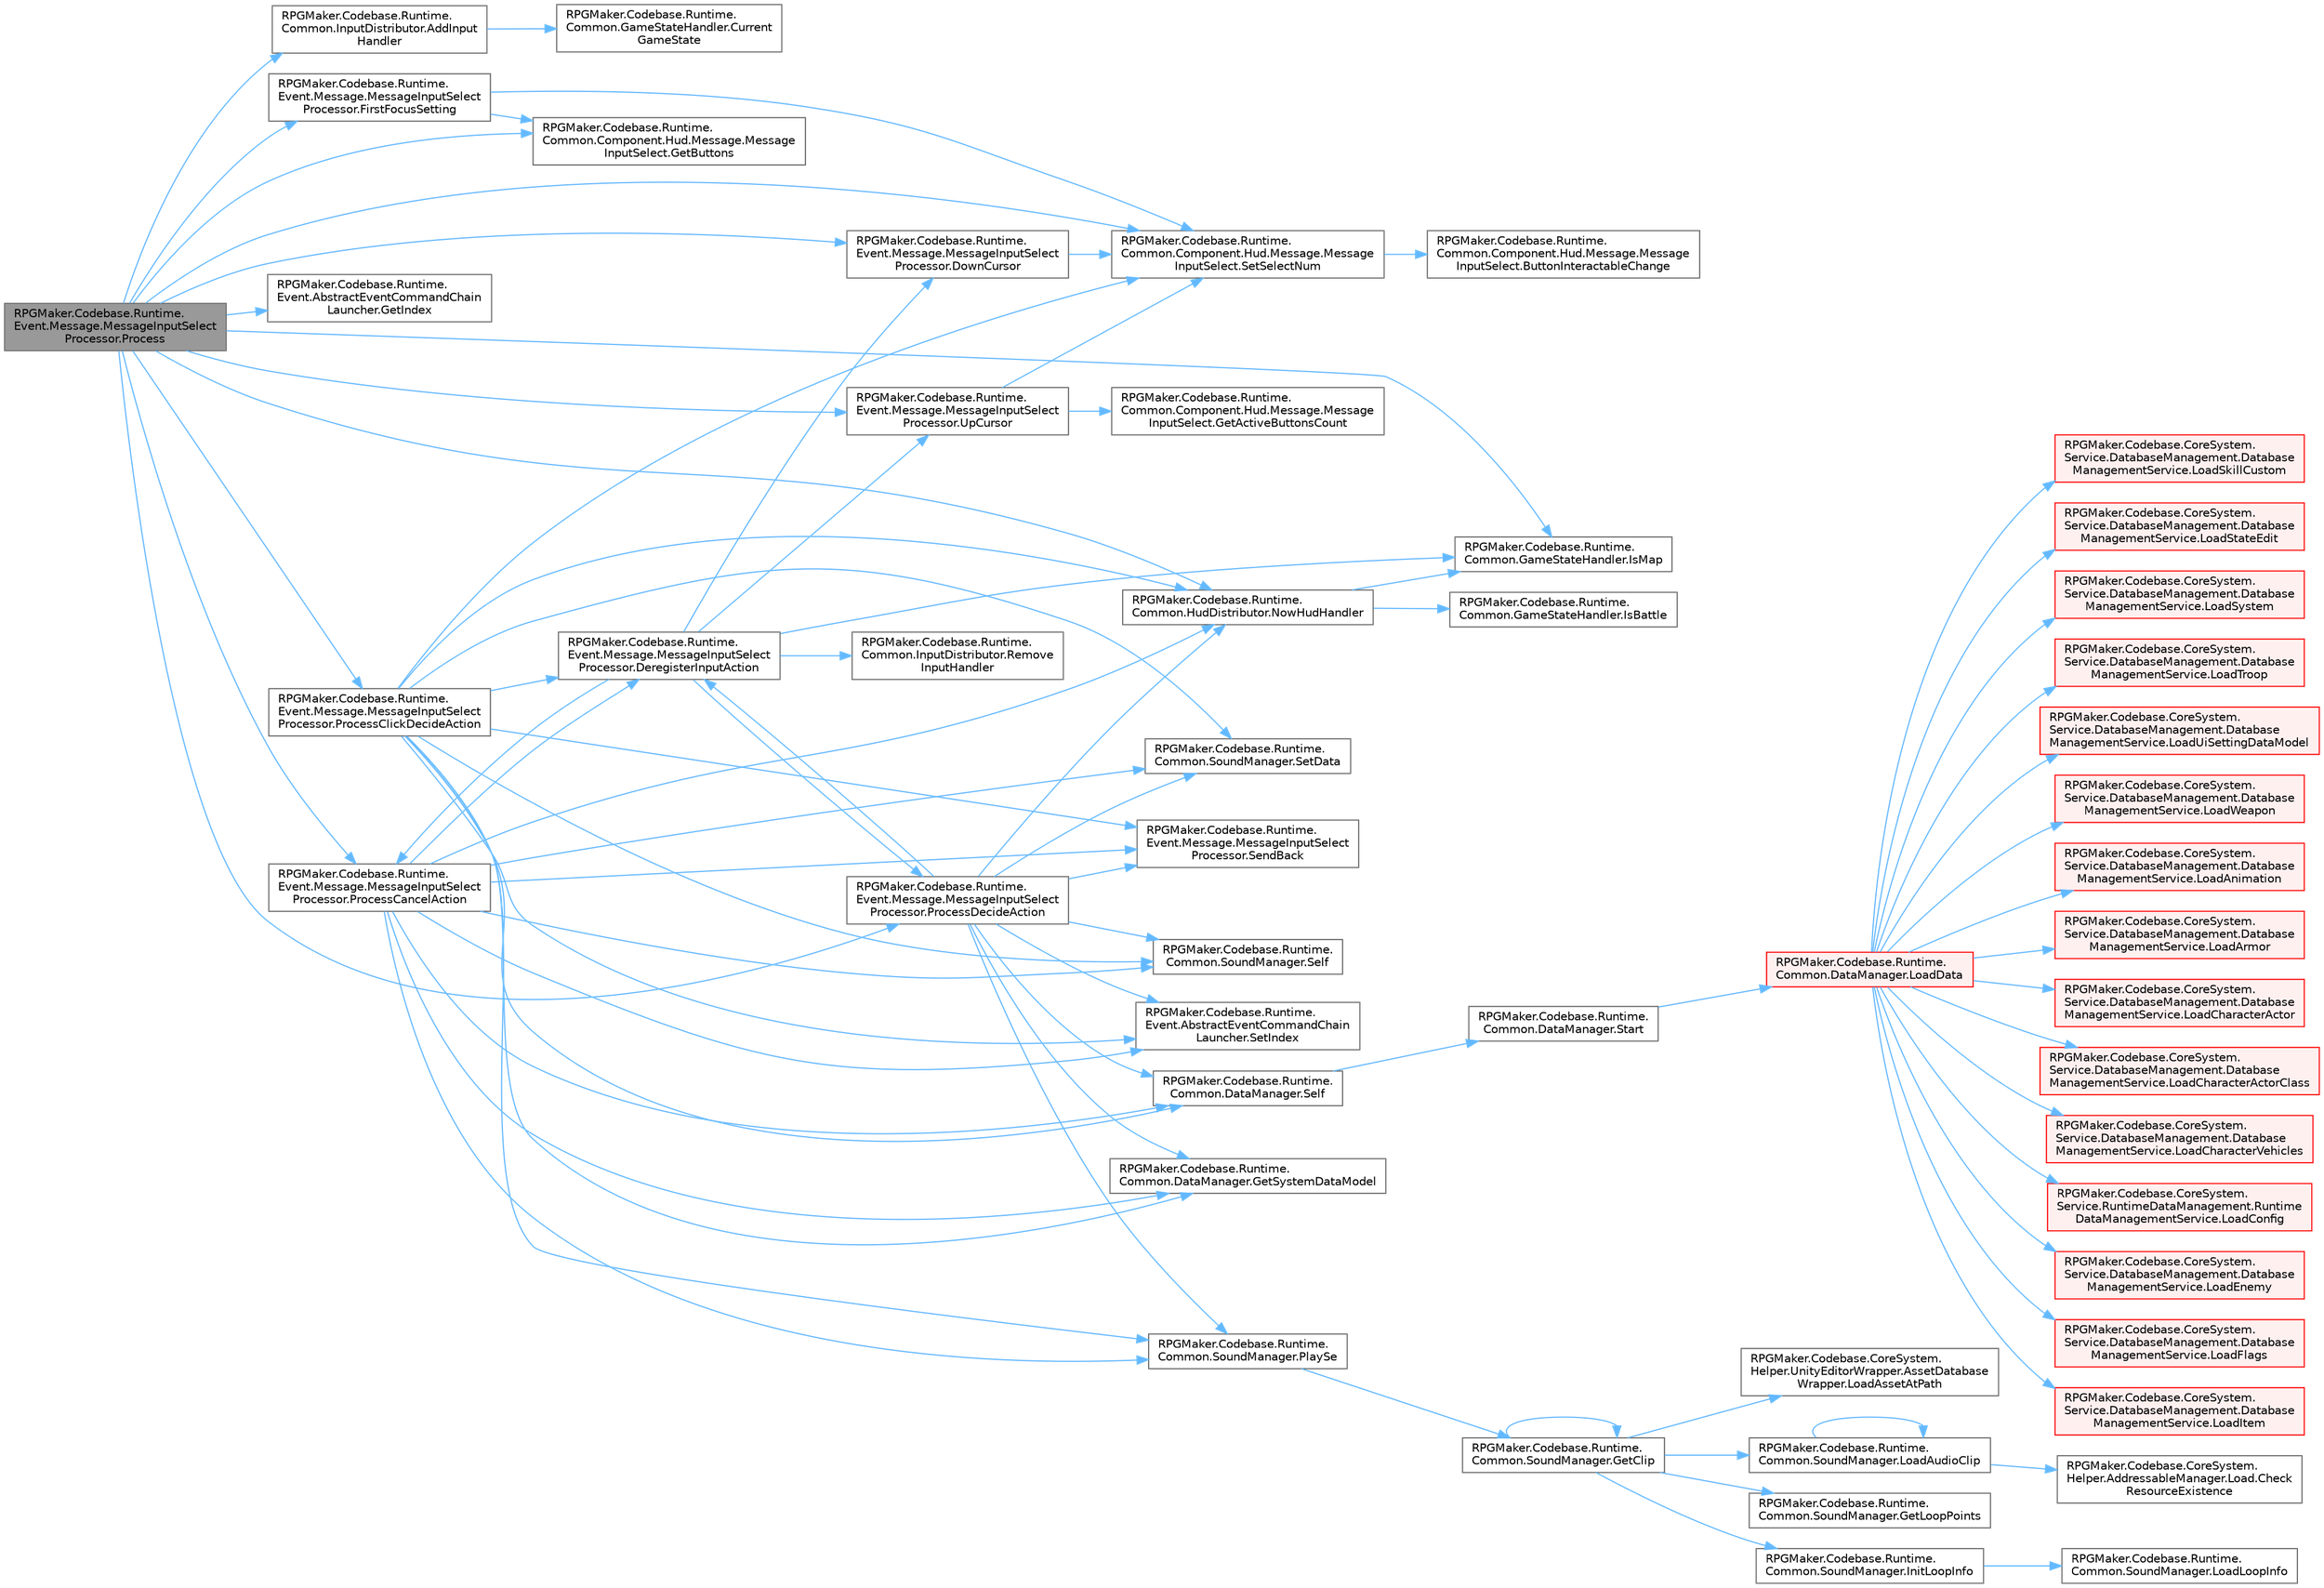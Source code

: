 digraph "RPGMaker.Codebase.Runtime.Event.Message.MessageInputSelectProcessor.Process"
{
 // LATEX_PDF_SIZE
  bgcolor="transparent";
  edge [fontname=Helvetica,fontsize=10,labelfontname=Helvetica,labelfontsize=10];
  node [fontname=Helvetica,fontsize=10,shape=box,height=0.2,width=0.4];
  rankdir="LR";
  Node1 [id="Node000001",label="RPGMaker.Codebase.Runtime.\lEvent.Message.MessageInputSelect\lProcessor.Process",height=0.2,width=0.4,color="gray40", fillcolor="grey60", style="filled", fontcolor="black",tooltip="😁 処理"];
  Node1 -> Node2 [id="edge1_Node000001_Node000002",color="steelblue1",style="solid",tooltip=" "];
  Node2 [id="Node000002",label="RPGMaker.Codebase.Runtime.\lCommon.InputDistributor.AddInput\lHandler",height=0.2,width=0.4,color="grey40", fillcolor="white", style="filled",URL="$d3/df6/class_r_p_g_maker_1_1_codebase_1_1_runtime_1_1_common_1_1_input_distributor.html#a402385a83dcdf16396dde4ed413ffc74",tooltip="😁 キーやマウスのイベントに対して実行するコールバック処理の登録"];
  Node2 -> Node3 [id="edge2_Node000002_Node000003",color="steelblue1",style="solid",tooltip=" "];
  Node3 [id="Node000003",label="RPGMaker.Codebase.Runtime.\lCommon.GameStateHandler.Current\lGameState",height=0.2,width=0.4,color="grey40", fillcolor="white", style="filled",URL="$de/d2c/class_r_p_g_maker_1_1_codebase_1_1_runtime_1_1_common_1_1_game_state_handler.html#adce58ef0480f995976ab60592c9add27",tooltip="😁 現在の状態を返却する."];
  Node1 -> Node4 [id="edge3_Node000001_Node000004",color="steelblue1",style="solid",tooltip=" "];
  Node4 [id="Node000004",label="RPGMaker.Codebase.Runtime.\lEvent.Message.MessageInputSelect\lProcessor.DownCursor",height=0.2,width=0.4,color="grey40", fillcolor="white", style="filled",URL="$d4/d94/class_r_p_g_maker_1_1_codebase_1_1_runtime_1_1_event_1_1_message_1_1_message_input_select_processor.html#a112e33201bf2509857e5c0c5eba9cdc9",tooltip="😁 カーソル下げる"];
  Node4 -> Node5 [id="edge4_Node000004_Node000005",color="steelblue1",style="solid",tooltip=" "];
  Node5 [id="Node000005",label="RPGMaker.Codebase.Runtime.\lCommon.Component.Hud.Message.Message\lInputSelect.SetSelectNum",height=0.2,width=0.4,color="grey40", fillcolor="white", style="filled",URL="$d4/d47/class_r_p_g_maker_1_1_codebase_1_1_runtime_1_1_common_1_1_component_1_1_hud_1_1_message_1_1_message_input_select.html#a941beeeefbc925b926828048d6697ae1",tooltip="😁 選択数設定"];
  Node5 -> Node6 [id="edge5_Node000005_Node000006",color="steelblue1",style="solid",tooltip=" "];
  Node6 [id="Node000006",label="RPGMaker.Codebase.Runtime.\lCommon.Component.Hud.Message.Message\lInputSelect.ButtonInteractableChange",height=0.2,width=0.4,color="grey40", fillcolor="white", style="filled",URL="$d4/d47/class_r_p_g_maker_1_1_codebase_1_1_runtime_1_1_common_1_1_component_1_1_hud_1_1_message_1_1_message_input_select.html#aca31d921a6084a7b16591619042597fc",tooltip="😁 ボタンの選択切替"];
  Node1 -> Node7 [id="edge6_Node000001_Node000007",color="steelblue1",style="solid",tooltip=" "];
  Node7 [id="Node000007",label="RPGMaker.Codebase.Runtime.\lEvent.Message.MessageInputSelect\lProcessor.FirstFocusSetting",height=0.2,width=0.4,color="grey40", fillcolor="white", style="filled",URL="$d4/d94/class_r_p_g_maker_1_1_codebase_1_1_runtime_1_1_event_1_1_message_1_1_message_input_select_processor.html#a762193e990ef9fd4a1cb9c1a1d89b021",tooltip="😁 先頭にフォーカス設定"];
  Node7 -> Node8 [id="edge7_Node000007_Node000008",color="steelblue1",style="solid",tooltip=" "];
  Node8 [id="Node000008",label="RPGMaker.Codebase.Runtime.\lCommon.Component.Hud.Message.Message\lInputSelect.GetButtons",height=0.2,width=0.4,color="grey40", fillcolor="white", style="filled",URL="$d4/d47/class_r_p_g_maker_1_1_codebase_1_1_runtime_1_1_common_1_1_component_1_1_hud_1_1_message_1_1_message_input_select.html#aa97e1bb275af2381a60276bada1132b7",tooltip="😁 ボタンのリスト取得"];
  Node7 -> Node5 [id="edge8_Node000007_Node000005",color="steelblue1",style="solid",tooltip=" "];
  Node1 -> Node8 [id="edge9_Node000001_Node000008",color="steelblue1",style="solid",tooltip=" "];
  Node1 -> Node9 [id="edge10_Node000001_Node000009",color="steelblue1",style="solid",tooltip=" "];
  Node9 [id="Node000009",label="RPGMaker.Codebase.Runtime.\lEvent.AbstractEventCommandChain\lLauncher.GetIndex",height=0.2,width=0.4,color="grey40", fillcolor="white", style="filled",URL="$d4/dd0/class_r_p_g_maker_1_1_codebase_1_1_runtime_1_1_event_1_1_abstract_event_command_chain_launcher.html#a6b29b879966e16924d8deaf295e5c694",tooltip="😁 現在実行中のCommandIndex取得"];
  Node1 -> Node10 [id="edge11_Node000001_Node000010",color="steelblue1",style="solid",tooltip=" "];
  Node10 [id="Node000010",label="RPGMaker.Codebase.Runtime.\lCommon.GameStateHandler.IsMap",height=0.2,width=0.4,color="grey40", fillcolor="white", style="filled",URL="$de/d2c/class_r_p_g_maker_1_1_codebase_1_1_runtime_1_1_common_1_1_game_state_handler.html#a7c991ccb2c203b5ffc816c6c82f8768d",tooltip="😁 現在の状態がMAP、MENU、EVENTかどうかを返却する"];
  Node1 -> Node11 [id="edge12_Node000001_Node000011",color="steelblue1",style="solid",tooltip=" "];
  Node11 [id="Node000011",label="RPGMaker.Codebase.Runtime.\lCommon.HudDistributor.NowHudHandler",height=0.2,width=0.4,color="grey40", fillcolor="white", style="filled",URL="$de/df1/class_r_p_g_maker_1_1_codebase_1_1_runtime_1_1_common_1_1_hud_distributor.html#a9d7e7a73b205c8bbd12640dd907d18c4",tooltip="😁 現在のHudHandlerを返却"];
  Node11 -> Node12 [id="edge13_Node000011_Node000012",color="steelblue1",style="solid",tooltip=" "];
  Node12 [id="Node000012",label="RPGMaker.Codebase.Runtime.\lCommon.GameStateHandler.IsBattle",height=0.2,width=0.4,color="grey40", fillcolor="white", style="filled",URL="$de/d2c/class_r_p_g_maker_1_1_codebase_1_1_runtime_1_1_common_1_1_game_state_handler.html#ad21ee0055358ca67238c33be028d2d7b",tooltip="😁 現在の状態がBATTLEまたは、BATTLE_EVENTかどうかを返却する"];
  Node11 -> Node10 [id="edge14_Node000011_Node000010",color="steelblue1",style="solid",tooltip=" "];
  Node1 -> Node13 [id="edge15_Node000001_Node000013",color="steelblue1",style="solid",tooltip=" "];
  Node13 [id="Node000013",label="RPGMaker.Codebase.Runtime.\lEvent.Message.MessageInputSelect\lProcessor.ProcessCancelAction",height=0.2,width=0.4,color="grey40", fillcolor="white", style="filled",URL="$d4/d94/class_r_p_g_maker_1_1_codebase_1_1_runtime_1_1_event_1_1_message_1_1_message_input_select_processor.html#a50a932c95eddc35b633dcc8d69b405d4",tooltip="😁 キャンセルキー押下時の挙動"];
  Node13 -> Node14 [id="edge16_Node000013_Node000014",color="steelblue1",style="solid",tooltip=" "];
  Node14 [id="Node000014",label="RPGMaker.Codebase.Runtime.\lEvent.Message.MessageInputSelect\lProcessor.DeregisterInputAction",height=0.2,width=0.4,color="grey40", fillcolor="white", style="filled",URL="$d4/d94/class_r_p_g_maker_1_1_codebase_1_1_runtime_1_1_event_1_1_message_1_1_message_input_select_processor.html#ae4886f3120db4d21abcebbf658cef69f",tooltip="😁 登録解除入力動作"];
  Node14 -> Node4 [id="edge17_Node000014_Node000004",color="steelblue1",style="solid",tooltip=" "];
  Node14 -> Node10 [id="edge18_Node000014_Node000010",color="steelblue1",style="solid",tooltip=" "];
  Node14 -> Node13 [id="edge19_Node000014_Node000013",color="steelblue1",style="solid",tooltip=" "];
  Node14 -> Node15 [id="edge20_Node000014_Node000015",color="steelblue1",style="solid",tooltip=" "];
  Node15 [id="Node000015",label="RPGMaker.Codebase.Runtime.\lEvent.Message.MessageInputSelect\lProcessor.ProcessDecideAction",height=0.2,width=0.4,color="grey40", fillcolor="white", style="filled",URL="$d4/d94/class_r_p_g_maker_1_1_codebase_1_1_runtime_1_1_event_1_1_message_1_1_message_input_select_processor.html#aa7ac28a70979c60bdad7b6d81e1a23a1",tooltip="😁 決定時の動作"];
  Node15 -> Node14 [id="edge21_Node000015_Node000014",color="steelblue1",style="solid",tooltip=" "];
  Node15 -> Node16 [id="edge22_Node000015_Node000016",color="steelblue1",style="solid",tooltip=" "];
  Node16 [id="Node000016",label="RPGMaker.Codebase.Runtime.\lCommon.DataManager.GetSystemDataModel",height=0.2,width=0.4,color="grey40", fillcolor="white", style="filled",URL="$d5/d08/class_r_p_g_maker_1_1_codebase_1_1_runtime_1_1_common_1_1_data_manager.html#acdc0251471c3db50b36db22a1f9b9d83",tooltip=" "];
  Node15 -> Node11 [id="edge23_Node000015_Node000011",color="steelblue1",style="solid",tooltip=" "];
  Node15 -> Node17 [id="edge24_Node000015_Node000017",color="steelblue1",style="solid",tooltip=" "];
  Node17 [id="Node000017",label="RPGMaker.Codebase.Runtime.\lCommon.SoundManager.PlaySe",height=0.2,width=0.4,color="grey40", fillcolor="white", style="filled",URL="$dc/d92/class_r_p_g_maker_1_1_codebase_1_1_runtime_1_1_common_1_1_sound_manager.html#ac7b8d39ef1c764cd1c8ce2931d7dfd11",tooltip=" "];
  Node17 -> Node18 [id="edge25_Node000017_Node000018",color="steelblue1",style="solid",tooltip=" "];
  Node18 [id="Node000018",label="RPGMaker.Codebase.Runtime.\lCommon.SoundManager.GetClip",height=0.2,width=0.4,color="grey40", fillcolor="white", style="filled",URL="$dc/d92/class_r_p_g_maker_1_1_codebase_1_1_runtime_1_1_common_1_1_sound_manager.html#afeb381d3d8889091583df950cc926c62",tooltip=" "];
  Node18 -> Node18 [id="edge26_Node000018_Node000018",color="steelblue1",style="solid",tooltip=" "];
  Node18 -> Node19 [id="edge27_Node000018_Node000019",color="steelblue1",style="solid",tooltip=" "];
  Node19 [id="Node000019",label="RPGMaker.Codebase.Runtime.\lCommon.SoundManager.GetLoopPoints",height=0.2,width=0.4,color="grey40", fillcolor="white", style="filled",URL="$dc/d92/class_r_p_g_maker_1_1_codebase_1_1_runtime_1_1_common_1_1_sound_manager.html#a7228afa99df4d81a360c14edb0d411f8",tooltip=" "];
  Node18 -> Node20 [id="edge28_Node000018_Node000020",color="steelblue1",style="solid",tooltip=" "];
  Node20 [id="Node000020",label="RPGMaker.Codebase.Runtime.\lCommon.SoundManager.InitLoopInfo",height=0.2,width=0.4,color="grey40", fillcolor="white", style="filled",URL="$dc/d92/class_r_p_g_maker_1_1_codebase_1_1_runtime_1_1_common_1_1_sound_manager.html#ac75b7dca570d7fd62b1664eb0fef3307",tooltip=" "];
  Node20 -> Node21 [id="edge29_Node000020_Node000021",color="steelblue1",style="solid",tooltip=" "];
  Node21 [id="Node000021",label="RPGMaker.Codebase.Runtime.\lCommon.SoundManager.LoadLoopInfo",height=0.2,width=0.4,color="grey40", fillcolor="white", style="filled",URL="$dc/d92/class_r_p_g_maker_1_1_codebase_1_1_runtime_1_1_common_1_1_sound_manager.html#aae0e1f5a36b0bc87012e6f9324d5dfef",tooltip=" "];
  Node18 -> Node22 [id="edge30_Node000018_Node000022",color="steelblue1",style="solid",tooltip=" "];
  Node22 [id="Node000022",label="RPGMaker.Codebase.CoreSystem.\lHelper.UnityEditorWrapper.AssetDatabase\lWrapper.LoadAssetAtPath",height=0.2,width=0.4,color="grey40", fillcolor="white", style="filled",URL="$d9/d20/class_r_p_g_maker_1_1_codebase_1_1_core_system_1_1_helper_1_1_unity_editor_wrapper_1_1_asset_database_wrapper.html#a471f932b0479bad28c9fd1b02f1d5d7a",tooltip="😁 パスで資産読込"];
  Node18 -> Node23 [id="edge31_Node000018_Node000023",color="steelblue1",style="solid",tooltip=" "];
  Node23 [id="Node000023",label="RPGMaker.Codebase.Runtime.\lCommon.SoundManager.LoadAudioClip",height=0.2,width=0.4,color="grey40", fillcolor="white", style="filled",URL="$dc/d92/class_r_p_g_maker_1_1_codebase_1_1_runtime_1_1_common_1_1_sound_manager.html#a8c0191bb79baa4d8c4eb38ee21540139",tooltip=" "];
  Node23 -> Node24 [id="edge32_Node000023_Node000024",color="steelblue1",style="solid",tooltip=" "];
  Node24 [id="Node000024",label="RPGMaker.Codebase.CoreSystem.\lHelper.AddressableManager.Load.Check\lResourceExistence",height=0.2,width=0.4,color="grey40", fillcolor="white", style="filled",URL="$d8/d6d/class_r_p_g_maker_1_1_codebase_1_1_core_system_1_1_helper_1_1_addressable_manager_1_1_load.html#a31f36cbb565794e2193951b24a8ef831",tooltip="😁 リソース存在チェック"];
  Node23 -> Node23 [id="edge33_Node000023_Node000023",color="steelblue1",style="solid",tooltip=" "];
  Node15 -> Node25 [id="edge34_Node000015_Node000025",color="steelblue1",style="solid",tooltip=" "];
  Node25 [id="Node000025",label="RPGMaker.Codebase.Runtime.\lCommon.DataManager.Self",height=0.2,width=0.4,color="grey40", fillcolor="white", style="filled",URL="$d5/d08/class_r_p_g_maker_1_1_codebase_1_1_runtime_1_1_common_1_1_data_manager.html#a8f0a40fd71fe0a873d1905e106299934",tooltip=" "];
  Node25 -> Node26 [id="edge35_Node000025_Node000026",color="steelblue1",style="solid",tooltip=" "];
  Node26 [id="Node000026",label="RPGMaker.Codebase.Runtime.\lCommon.DataManager.Start",height=0.2,width=0.4,color="grey40", fillcolor="white", style="filled",URL="$d5/d08/class_r_p_g_maker_1_1_codebase_1_1_runtime_1_1_common_1_1_data_manager.html#ace8f5b29b336a071e6383ecdbe0f85c5",tooltip=" "];
  Node26 -> Node27 [id="edge36_Node000026_Node000027",color="steelblue1",style="solid",tooltip=" "];
  Node27 [id="Node000027",label="RPGMaker.Codebase.Runtime.\lCommon.DataManager.LoadData",height=0.2,width=0.4,color="red", fillcolor="#FFF0F0", style="filled",URL="$d5/d08/class_r_p_g_maker_1_1_codebase_1_1_runtime_1_1_common_1_1_data_manager.html#a42e1175b0a1dc3a225503e007043dc86",tooltip=" "];
  Node27 -> Node28 [id="edge37_Node000027_Node000028",color="steelblue1",style="solid",tooltip=" "];
  Node28 [id="Node000028",label="RPGMaker.Codebase.CoreSystem.\lService.DatabaseManagement.Database\lManagementService.LoadAnimation",height=0.2,width=0.4,color="red", fillcolor="#FFF0F0", style="filled",URL="$db/db0/class_r_p_g_maker_1_1_codebase_1_1_core_system_1_1_service_1_1_database_management_1_1_database_management_service.html#a24090092bb5f0e3f1a7f6d136a10cd22",tooltip="😁 アニメーション読込"];
  Node27 -> Node30 [id="edge38_Node000027_Node000030",color="steelblue1",style="solid",tooltip=" "];
  Node30 [id="Node000030",label="RPGMaker.Codebase.CoreSystem.\lService.DatabaseManagement.Database\lManagementService.LoadArmor",height=0.2,width=0.4,color="red", fillcolor="#FFF0F0", style="filled",URL="$db/db0/class_r_p_g_maker_1_1_codebase_1_1_core_system_1_1_service_1_1_database_management_1_1_database_management_service.html#aa2e210bbbaf85d6ed1f74aa1170b786a",tooltip="😁 防具読込"];
  Node27 -> Node32 [id="edge39_Node000027_Node000032",color="steelblue1",style="solid",tooltip=" "];
  Node32 [id="Node000032",label="RPGMaker.Codebase.CoreSystem.\lService.DatabaseManagement.Database\lManagementService.LoadCharacterActor",height=0.2,width=0.4,color="red", fillcolor="#FFF0F0", style="filled",URL="$db/db0/class_r_p_g_maker_1_1_codebase_1_1_core_system_1_1_service_1_1_database_management_1_1_database_management_service.html#afa56ff9a916ba5265719f6be7f2330e2",tooltip="😁 キャラクター・アクター読込"];
  Node27 -> Node34 [id="edge40_Node000027_Node000034",color="steelblue1",style="solid",tooltip=" "];
  Node34 [id="Node000034",label="RPGMaker.Codebase.CoreSystem.\lService.DatabaseManagement.Database\lManagementService.LoadCharacterActorClass",height=0.2,width=0.4,color="red", fillcolor="#FFF0F0", style="filled",URL="$db/db0/class_r_p_g_maker_1_1_codebase_1_1_core_system_1_1_service_1_1_database_management_1_1_database_management_service.html#a83d7b02d93737cf99a9e1b670f8fe4ea",tooltip="😁 キャラクター・アクター・クラス読込"];
  Node27 -> Node36 [id="edge41_Node000027_Node000036",color="steelblue1",style="solid",tooltip=" "];
  Node36 [id="Node000036",label="RPGMaker.Codebase.CoreSystem.\lService.DatabaseManagement.Database\lManagementService.LoadCharacterVehicles",height=0.2,width=0.4,color="red", fillcolor="#FFF0F0", style="filled",URL="$db/db0/class_r_p_g_maker_1_1_codebase_1_1_core_system_1_1_service_1_1_database_management_1_1_database_management_service.html#a0b003a876f01ec9a754241a3df3836fc",tooltip="😁 キャラクターの乗り物読込"];
  Node27 -> Node38 [id="edge42_Node000027_Node000038",color="steelblue1",style="solid",tooltip=" "];
  Node38 [id="Node000038",label="RPGMaker.Codebase.CoreSystem.\lService.RuntimeDataManagement.Runtime\lDataManagementService.LoadConfig",height=0.2,width=0.4,color="red", fillcolor="#FFF0F0", style="filled",URL="$db/d7b/class_r_p_g_maker_1_1_codebase_1_1_core_system_1_1_service_1_1_runtime_data_management_1_1_runtime_data_management_service.html#a5d406eddf4f7129bc0a84639c9bffcbd",tooltip="😁 設定読込"];
  Node27 -> Node40 [id="edge43_Node000027_Node000040",color="steelblue1",style="solid",tooltip=" "];
  Node40 [id="Node000040",label="RPGMaker.Codebase.CoreSystem.\lService.DatabaseManagement.Database\lManagementService.LoadEnemy",height=0.2,width=0.4,color="red", fillcolor="#FFF0F0", style="filled",URL="$db/db0/class_r_p_g_maker_1_1_codebase_1_1_core_system_1_1_service_1_1_database_management_1_1_database_management_service.html#a56946e6c58a5ec0f4641533476d5982c",tooltip="😁 敵読込"];
  Node27 -> Node42 [id="edge44_Node000027_Node000042",color="steelblue1",style="solid",tooltip=" "];
  Node42 [id="Node000042",label="RPGMaker.Codebase.CoreSystem.\lService.DatabaseManagement.Database\lManagementService.LoadFlags",height=0.2,width=0.4,color="red", fillcolor="#FFF0F0", style="filled",URL="$db/db0/class_r_p_g_maker_1_1_codebase_1_1_core_system_1_1_service_1_1_database_management_1_1_database_management_service.html#a5eb2954667a7f994c25194d12c5a2602",tooltip="😁 フラグ読込"];
  Node27 -> Node46 [id="edge45_Node000027_Node000046",color="steelblue1",style="solid",tooltip=" "];
  Node46 [id="Node000046",label="RPGMaker.Codebase.CoreSystem.\lService.DatabaseManagement.Database\lManagementService.LoadItem",height=0.2,width=0.4,color="red", fillcolor="#FFF0F0", style="filled",URL="$db/db0/class_r_p_g_maker_1_1_codebase_1_1_core_system_1_1_service_1_1_database_management_1_1_database_management_service.html#a0447e9903c05f13e630c3523647e80a4",tooltip="😁 アイテム読込"];
  Node27 -> Node48 [id="edge46_Node000027_Node000048",color="steelblue1",style="solid",tooltip=" "];
  Node48 [id="Node000048",label="RPGMaker.Codebase.CoreSystem.\lService.DatabaseManagement.Database\lManagementService.LoadSkillCustom",height=0.2,width=0.4,color="red", fillcolor="#FFF0F0", style="filled",URL="$db/db0/class_r_p_g_maker_1_1_codebase_1_1_core_system_1_1_service_1_1_database_management_1_1_database_management_service.html#a10afc5f75507a17db5197e23a2cdd4cc",tooltip="😁 スキル・カスタム読込"];
  Node27 -> Node50 [id="edge47_Node000027_Node000050",color="steelblue1",style="solid",tooltip=" "];
  Node50 [id="Node000050",label="RPGMaker.Codebase.CoreSystem.\lService.DatabaseManagement.Database\lManagementService.LoadStateEdit",height=0.2,width=0.4,color="red", fillcolor="#FFF0F0", style="filled",URL="$db/db0/class_r_p_g_maker_1_1_codebase_1_1_core_system_1_1_service_1_1_database_management_1_1_database_management_service.html#a2fa87c0d4f1431414d67e4943a14ae56",tooltip="😁 状態編集読込"];
  Node27 -> Node52 [id="edge48_Node000027_Node000052",color="steelblue1",style="solid",tooltip=" "];
  Node52 [id="Node000052",label="RPGMaker.Codebase.CoreSystem.\lService.DatabaseManagement.Database\lManagementService.LoadSystem",height=0.2,width=0.4,color="red", fillcolor="#FFF0F0", style="filled",URL="$db/db0/class_r_p_g_maker_1_1_codebase_1_1_core_system_1_1_service_1_1_database_management_1_1_database_management_service.html#ab14ced87348b79b244d7a5d975e80d25",tooltip="😁 ロード・システム"];
  Node27 -> Node55 [id="edge49_Node000027_Node000055",color="steelblue1",style="solid",tooltip=" "];
  Node55 [id="Node000055",label="RPGMaker.Codebase.CoreSystem.\lService.DatabaseManagement.Database\lManagementService.LoadTroop",height=0.2,width=0.4,color="red", fillcolor="#FFF0F0", style="filled",URL="$db/db0/class_r_p_g_maker_1_1_codebase_1_1_core_system_1_1_service_1_1_database_management_1_1_database_management_service.html#a3f54f10563c3611839ddd3dfa5b65c13",tooltip="😁 部隊読込"];
  Node27 -> Node57 [id="edge50_Node000027_Node000057",color="steelblue1",style="solid",tooltip=" "];
  Node57 [id="Node000057",label="RPGMaker.Codebase.CoreSystem.\lService.DatabaseManagement.Database\lManagementService.LoadUiSettingDataModel",height=0.2,width=0.4,color="red", fillcolor="#FFF0F0", style="filled",URL="$db/db0/class_r_p_g_maker_1_1_codebase_1_1_core_system_1_1_service_1_1_database_management_1_1_database_management_service.html#ad73cc18191cf3d29c31d27f90e712965",tooltip="😁 ユーザー・インターフェース設定データ・モデル読込"];
  Node27 -> Node59 [id="edge51_Node000027_Node000059",color="steelblue1",style="solid",tooltip=" "];
  Node59 [id="Node000059",label="RPGMaker.Codebase.CoreSystem.\lService.DatabaseManagement.Database\lManagementService.LoadWeapon",height=0.2,width=0.4,color="red", fillcolor="#FFF0F0", style="filled",URL="$db/db0/class_r_p_g_maker_1_1_codebase_1_1_core_system_1_1_service_1_1_database_management_1_1_database_management_service.html#a14b53a047484b6c81f8e570ff47134af",tooltip="😁 武器読込"];
  Node15 -> Node63 [id="edge52_Node000015_Node000063",color="steelblue1",style="solid",tooltip=" "];
  Node63 [id="Node000063",label="RPGMaker.Codebase.Runtime.\lCommon.SoundManager.Self",height=0.2,width=0.4,color="grey40", fillcolor="white", style="filled",URL="$dc/d92/class_r_p_g_maker_1_1_codebase_1_1_runtime_1_1_common_1_1_sound_manager.html#aca0898033e6c728c94d26ad955dc4968",tooltip=" "];
  Node15 -> Node64 [id="edge53_Node000015_Node000064",color="steelblue1",style="solid",tooltip=" "];
  Node64 [id="Node000064",label="RPGMaker.Codebase.Runtime.\lEvent.Message.MessageInputSelect\lProcessor.SendBack",height=0.2,width=0.4,color="grey40", fillcolor="white", style="filled",URL="$d4/d94/class_r_p_g_maker_1_1_codebase_1_1_runtime_1_1_event_1_1_message_1_1_message_input_select_processor.html#a83b5487415a95c0332cacdf8e799f181",tooltip="😁 終了処理と、次の命令を実行"];
  Node15 -> Node65 [id="edge54_Node000015_Node000065",color="steelblue1",style="solid",tooltip=" "];
  Node65 [id="Node000065",label="RPGMaker.Codebase.Runtime.\lCommon.SoundManager.SetData",height=0.2,width=0.4,color="grey40", fillcolor="white", style="filled",URL="$dc/d92/class_r_p_g_maker_1_1_codebase_1_1_runtime_1_1_common_1_1_sound_manager.html#a0618a93ba58b7dbf31684f62cf69a8dd",tooltip=" "];
  Node15 -> Node66 [id="edge55_Node000015_Node000066",color="steelblue1",style="solid",tooltip=" "];
  Node66 [id="Node000066",label="RPGMaker.Codebase.Runtime.\lEvent.AbstractEventCommandChain\lLauncher.SetIndex",height=0.2,width=0.4,color="grey40", fillcolor="white", style="filled",URL="$d4/dd0/class_r_p_g_maker_1_1_codebase_1_1_runtime_1_1_event_1_1_abstract_event_command_chain_launcher.html#a1d462fdfb37aea73d952623f6990fe63",tooltip="😁 現在実行中のCommandIndexを指定位置まで飛ばす"];
  Node14 -> Node67 [id="edge56_Node000014_Node000067",color="steelblue1",style="solid",tooltip=" "];
  Node67 [id="Node000067",label="RPGMaker.Codebase.Runtime.\lCommon.InputDistributor.Remove\lInputHandler",height=0.2,width=0.4,color="grey40", fillcolor="white", style="filled",URL="$d3/df6/class_r_p_g_maker_1_1_codebase_1_1_runtime_1_1_common_1_1_input_distributor.html#adc5f2ffa525bc730ebb7addec6c3c623",tooltip="😁 キーやマウスのイベントに対して実行するコールバック処理の削除"];
  Node14 -> Node68 [id="edge57_Node000014_Node000068",color="steelblue1",style="solid",tooltip=" "];
  Node68 [id="Node000068",label="RPGMaker.Codebase.Runtime.\lEvent.Message.MessageInputSelect\lProcessor.UpCursor",height=0.2,width=0.4,color="grey40", fillcolor="white", style="filled",URL="$d4/d94/class_r_p_g_maker_1_1_codebase_1_1_runtime_1_1_event_1_1_message_1_1_message_input_select_processor.html#a6fac6bff7139b2b8491d069ac799b8b0",tooltip="😁 カーソル上げる"];
  Node68 -> Node69 [id="edge58_Node000068_Node000069",color="steelblue1",style="solid",tooltip=" "];
  Node69 [id="Node000069",label="RPGMaker.Codebase.Runtime.\lCommon.Component.Hud.Message.Message\lInputSelect.GetActiveButtonsCount",height=0.2,width=0.4,color="grey40", fillcolor="white", style="filled",URL="$d4/d47/class_r_p_g_maker_1_1_codebase_1_1_runtime_1_1_common_1_1_component_1_1_hud_1_1_message_1_1_message_input_select.html#ab5d7599e5a356f341ee0132a7fa6546b",tooltip="😁 能動的ボタン回数取得"];
  Node68 -> Node5 [id="edge59_Node000068_Node000005",color="steelblue1",style="solid",tooltip=" "];
  Node13 -> Node16 [id="edge60_Node000013_Node000016",color="steelblue1",style="solid",tooltip=" "];
  Node13 -> Node11 [id="edge61_Node000013_Node000011",color="steelblue1",style="solid",tooltip=" "];
  Node13 -> Node17 [id="edge62_Node000013_Node000017",color="steelblue1",style="solid",tooltip=" "];
  Node13 -> Node25 [id="edge63_Node000013_Node000025",color="steelblue1",style="solid",tooltip=" "];
  Node13 -> Node63 [id="edge64_Node000013_Node000063",color="steelblue1",style="solid",tooltip=" "];
  Node13 -> Node64 [id="edge65_Node000013_Node000064",color="steelblue1",style="solid",tooltip=" "];
  Node13 -> Node65 [id="edge66_Node000013_Node000065",color="steelblue1",style="solid",tooltip=" "];
  Node13 -> Node66 [id="edge67_Node000013_Node000066",color="steelblue1",style="solid",tooltip=" "];
  Node1 -> Node70 [id="edge68_Node000001_Node000070",color="steelblue1",style="solid",tooltip=" "];
  Node70 [id="Node000070",label="RPGMaker.Codebase.Runtime.\lEvent.Message.MessageInputSelect\lProcessor.ProcessClickDecideAction",height=0.2,width=0.4,color="grey40", fillcolor="white", style="filled",URL="$d4/d94/class_r_p_g_maker_1_1_codebase_1_1_runtime_1_1_event_1_1_message_1_1_message_input_select_processor.html#ada67f9fa9dda6e13842ab08b1473ffe7",tooltip="😁 決定時の動作。選択肢があるケース"];
  Node70 -> Node14 [id="edge69_Node000070_Node000014",color="steelblue1",style="solid",tooltip=" "];
  Node70 -> Node16 [id="edge70_Node000070_Node000016",color="steelblue1",style="solid",tooltip=" "];
  Node70 -> Node11 [id="edge71_Node000070_Node000011",color="steelblue1",style="solid",tooltip=" "];
  Node70 -> Node17 [id="edge72_Node000070_Node000017",color="steelblue1",style="solid",tooltip=" "];
  Node70 -> Node25 [id="edge73_Node000070_Node000025",color="steelblue1",style="solid",tooltip=" "];
  Node70 -> Node63 [id="edge74_Node000070_Node000063",color="steelblue1",style="solid",tooltip=" "];
  Node70 -> Node64 [id="edge75_Node000070_Node000064",color="steelblue1",style="solid",tooltip=" "];
  Node70 -> Node65 [id="edge76_Node000070_Node000065",color="steelblue1",style="solid",tooltip=" "];
  Node70 -> Node66 [id="edge77_Node000070_Node000066",color="steelblue1",style="solid",tooltip=" "];
  Node70 -> Node5 [id="edge78_Node000070_Node000005",color="steelblue1",style="solid",tooltip=" "];
  Node1 -> Node15 [id="edge79_Node000001_Node000015",color="steelblue1",style="solid",tooltip=" "];
  Node1 -> Node5 [id="edge80_Node000001_Node000005",color="steelblue1",style="solid",tooltip=" "];
  Node1 -> Node68 [id="edge81_Node000001_Node000068",color="steelblue1",style="solid",tooltip=" "];
}
